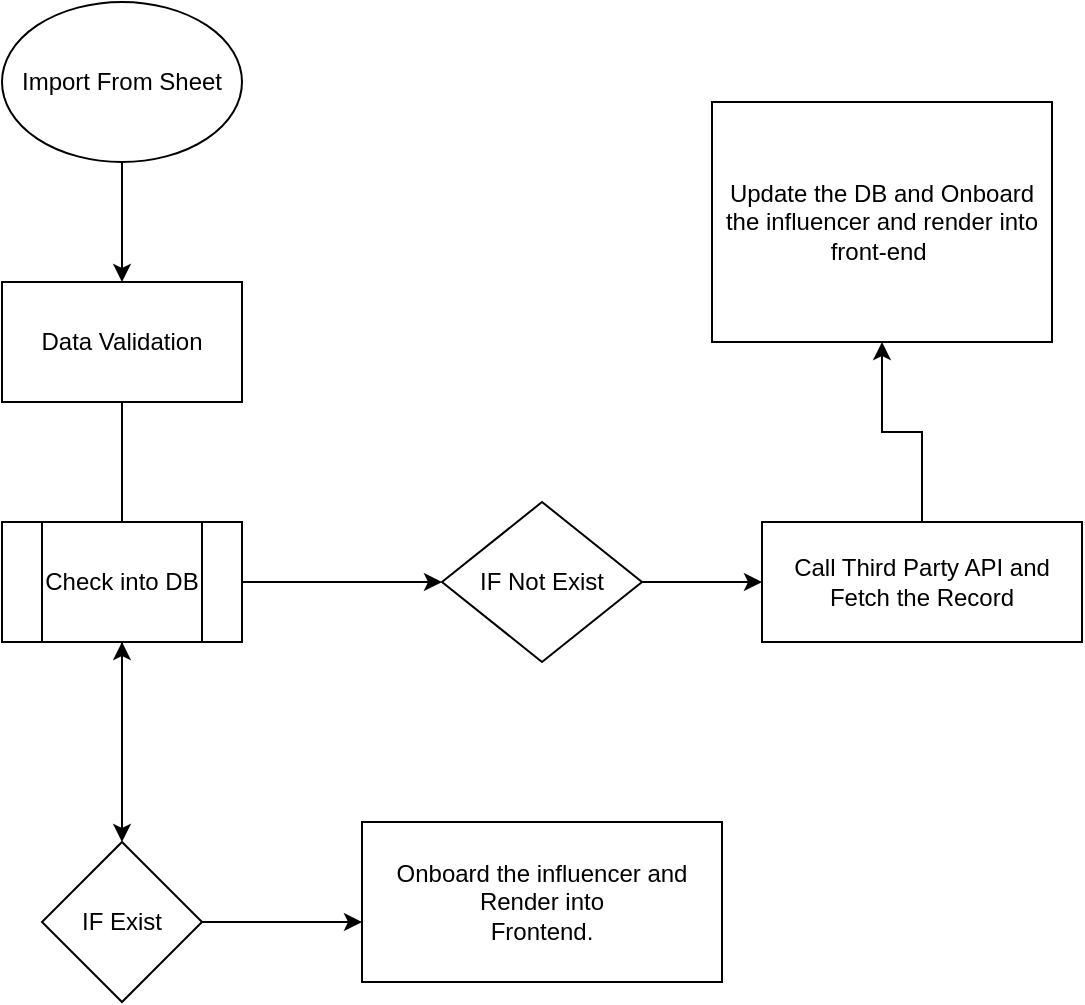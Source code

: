 <mxfile version="20.0.3" type="github"><diagram id="zm1DxMYSvTz7l_aNego2" name="Page-1"><mxGraphModel dx="946" dy="562" grid="1" gridSize="10" guides="1" tooltips="1" connect="1" arrows="1" fold="1" page="1" pageScale="1" pageWidth="827" pageHeight="1169" math="0" shadow="0"><root><mxCell id="0"/><mxCell id="1" parent="0"/><mxCell id="6U3fDQXo93RtxbJBoHlH-1" value="Import From Sheet" style="ellipse;whiteSpace=wrap;html=1;" vertex="1" parent="1"><mxGeometry x="260" y="20" width="120" height="80" as="geometry"/></mxCell><mxCell id="6U3fDQXo93RtxbJBoHlH-2" value="" style="endArrow=classic;html=1;rounded=0;exitX=0.5;exitY=1;exitDx=0;exitDy=0;" edge="1" parent="1" source="6U3fDQXo93RtxbJBoHlH-1"><mxGeometry width="50" height="50" relative="1" as="geometry"><mxPoint x="350" y="150" as="sourcePoint"/><mxPoint x="320" y="160" as="targetPoint"/></mxGeometry></mxCell><mxCell id="6U3fDQXo93RtxbJBoHlH-4" style="edgeStyle=orthogonalEdgeStyle;rounded=0;orthogonalLoop=1;jettySize=auto;html=1;" edge="1" parent="1" source="6U3fDQXo93RtxbJBoHlH-3"><mxGeometry relative="1" as="geometry"><mxPoint x="320" y="290" as="targetPoint"/></mxGeometry></mxCell><mxCell id="6U3fDQXo93RtxbJBoHlH-3" value="Data Validation" style="rounded=0;whiteSpace=wrap;html=1;" vertex="1" parent="1"><mxGeometry x="260" y="160" width="120" height="60" as="geometry"/></mxCell><mxCell id="6U3fDQXo93RtxbJBoHlH-6" style="edgeStyle=orthogonalEdgeStyle;rounded=0;orthogonalLoop=1;jettySize=auto;html=1;" edge="1" parent="1" source="6U3fDQXo93RtxbJBoHlH-5"><mxGeometry relative="1" as="geometry"><mxPoint x="320" y="440" as="targetPoint"/></mxGeometry></mxCell><mxCell id="6U3fDQXo93RtxbJBoHlH-12" value="" style="edgeStyle=orthogonalEdgeStyle;rounded=0;orthogonalLoop=1;jettySize=auto;html=1;" edge="1" parent="1" source="6U3fDQXo93RtxbJBoHlH-5" target="6U3fDQXo93RtxbJBoHlH-11"><mxGeometry relative="1" as="geometry"/></mxCell><mxCell id="6U3fDQXo93RtxbJBoHlH-5" value="Check into DB" style="shape=process;whiteSpace=wrap;html=1;backgroundOutline=1;size=0.167;" vertex="1" parent="1"><mxGeometry x="260" y="280" width="120" height="60" as="geometry"/></mxCell><mxCell id="6U3fDQXo93RtxbJBoHlH-8" value="" style="edgeStyle=orthogonalEdgeStyle;rounded=0;orthogonalLoop=1;jettySize=auto;html=1;" edge="1" parent="1" target="6U3fDQXo93RtxbJBoHlH-5"><mxGeometry relative="1" as="geometry"><mxPoint x="320" y="420" as="sourcePoint"/><Array as="points"><mxPoint x="320" y="380"/><mxPoint x="320" y="380"/></Array></mxGeometry></mxCell><mxCell id="6U3fDQXo93RtxbJBoHlH-9" style="edgeStyle=orthogonalEdgeStyle;rounded=0;orthogonalLoop=1;jettySize=auto;html=1;" edge="1" parent="1" source="6U3fDQXo93RtxbJBoHlH-7"><mxGeometry relative="1" as="geometry"><mxPoint x="440" y="480" as="targetPoint"/></mxGeometry></mxCell><mxCell id="6U3fDQXo93RtxbJBoHlH-7" value="IF Exist" style="rhombus;whiteSpace=wrap;html=1;" vertex="1" parent="1"><mxGeometry x="280" y="440" width="80" height="80" as="geometry"/></mxCell><mxCell id="6U3fDQXo93RtxbJBoHlH-10" value="Onboard the influencer and Render into&lt;br&gt;Frontend." style="rounded=0;whiteSpace=wrap;html=1;" vertex="1" parent="1"><mxGeometry x="440" y="430" width="180" height="80" as="geometry"/></mxCell><mxCell id="6U3fDQXo93RtxbJBoHlH-14" value="" style="edgeStyle=orthogonalEdgeStyle;rounded=0;orthogonalLoop=1;jettySize=auto;html=1;" edge="1" parent="1" source="6U3fDQXo93RtxbJBoHlH-11" target="6U3fDQXo93RtxbJBoHlH-15"><mxGeometry relative="1" as="geometry"><mxPoint x="640" y="310" as="targetPoint"/></mxGeometry></mxCell><mxCell id="6U3fDQXo93RtxbJBoHlH-11" value="IF Not Exist" style="rhombus;whiteSpace=wrap;html=1;" vertex="1" parent="1"><mxGeometry x="480" y="270" width="100" height="80" as="geometry"/></mxCell><mxCell id="6U3fDQXo93RtxbJBoHlH-17" value="" style="edgeStyle=orthogonalEdgeStyle;rounded=0;orthogonalLoop=1;jettySize=auto;html=1;" edge="1" parent="1" source="6U3fDQXo93RtxbJBoHlH-15" target="6U3fDQXo93RtxbJBoHlH-16"><mxGeometry relative="1" as="geometry"/></mxCell><mxCell id="6U3fDQXo93RtxbJBoHlH-15" value="Call Third Party API and Fetch the Record" style="rounded=0;whiteSpace=wrap;html=1;" vertex="1" parent="1"><mxGeometry x="640" y="280" width="160" height="60" as="geometry"/></mxCell><mxCell id="6U3fDQXo93RtxbJBoHlH-16" value="Update the DB and Onboard the influencer and render into front-end&amp;nbsp;" style="whiteSpace=wrap;html=1;rounded=0;" vertex="1" parent="1"><mxGeometry x="615" y="70" width="170" height="120" as="geometry"/></mxCell></root></mxGraphModel></diagram></mxfile>